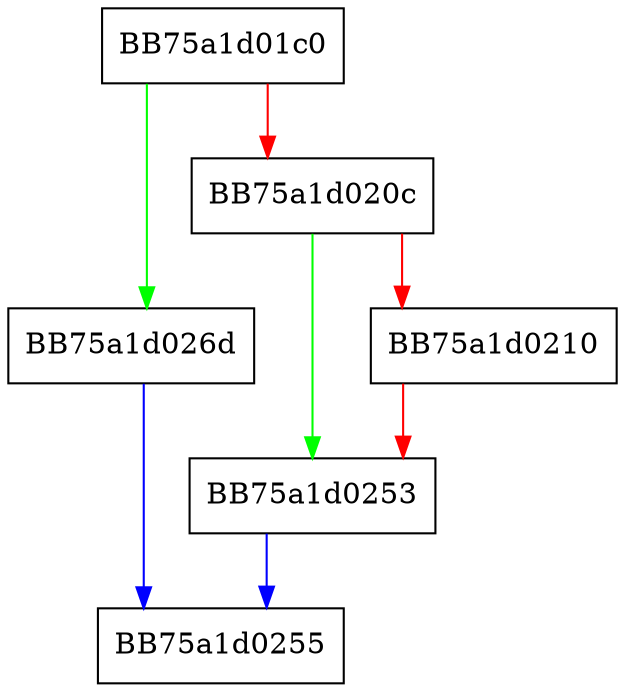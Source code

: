 digraph put {
  node [shape="box"];
  graph [splines=ortho];
  BB75a1d01c0 -> BB75a1d026d [color="green"];
  BB75a1d01c0 -> BB75a1d020c [color="red"];
  BB75a1d020c -> BB75a1d0253 [color="green"];
  BB75a1d020c -> BB75a1d0210 [color="red"];
  BB75a1d0210 -> BB75a1d0253 [color="red"];
  BB75a1d0253 -> BB75a1d0255 [color="blue"];
  BB75a1d026d -> BB75a1d0255 [color="blue"];
}